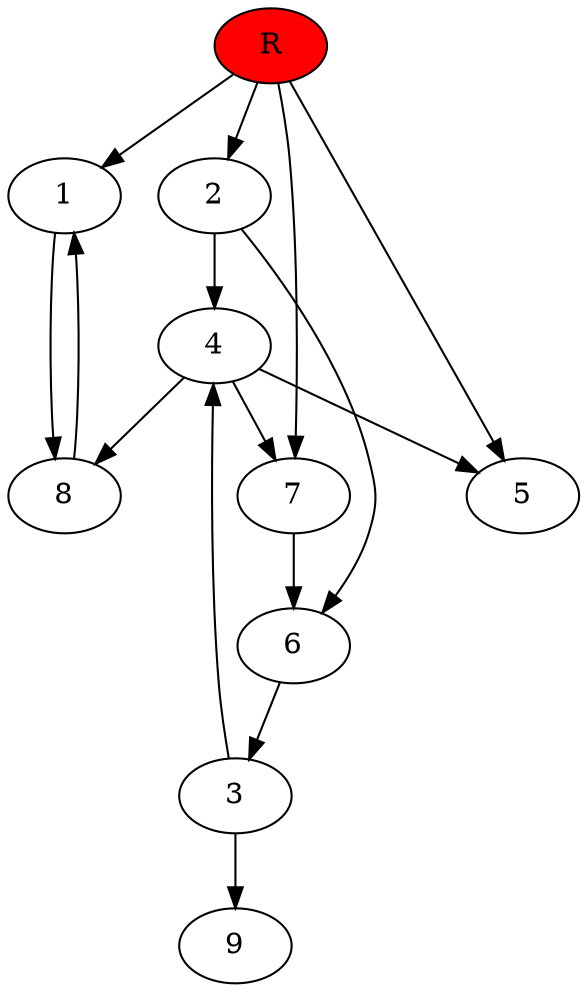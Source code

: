 digraph prb5094 {
	1
	2
	3
	4
	5
	6
	7
	8
	R [fillcolor="#ff0000" style=filled]
	1 -> 8
	2 -> 4
	2 -> 6
	3 -> 4
	3 -> 9
	4 -> 5
	4 -> 7
	4 -> 8
	6 -> 3
	7 -> 6
	8 -> 1
	R -> 1
	R -> 2
	R -> 5
	R -> 7
}
